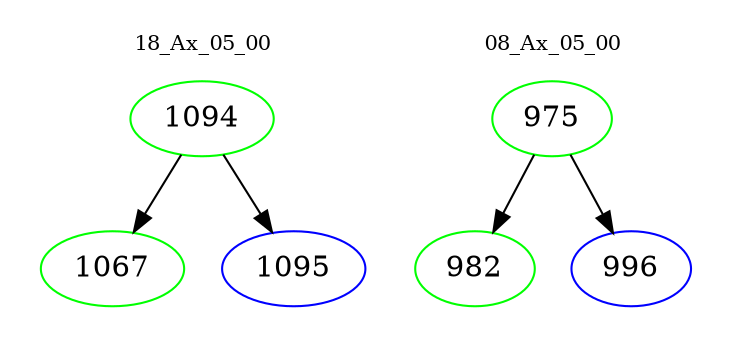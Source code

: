 digraph{
subgraph cluster_0 {
color = white
label = "18_Ax_05_00";
fontsize=10;
T0_1094 [label="1094", color="green"]
T0_1094 -> T0_1067 [color="black"]
T0_1067 [label="1067", color="green"]
T0_1094 -> T0_1095 [color="black"]
T0_1095 [label="1095", color="blue"]
}
subgraph cluster_1 {
color = white
label = "08_Ax_05_00";
fontsize=10;
T1_975 [label="975", color="green"]
T1_975 -> T1_982 [color="black"]
T1_982 [label="982", color="green"]
T1_975 -> T1_996 [color="black"]
T1_996 [label="996", color="blue"]
}
}
